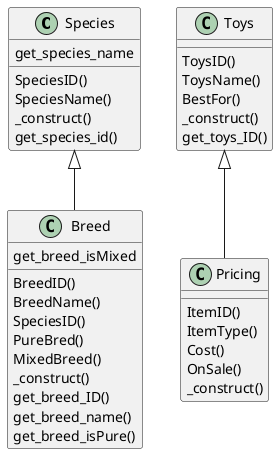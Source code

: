 @startuml

class Species {
  SpeciesID()
  SpeciesName()
  _construct()
get_species_id()
get_species_name
}

class Breed extends Species {
  BreedID()
  BreedName()
  SpeciesID()
  PureBred()
  MixedBreed()
_construct()
get_breed_ID()
get_breed_name()
get_breed_isPure()
get_breed_isMixed
}

class Toys {
  ToysID()
  ToysName()
  BestFor()
_construct()
get_toys_ID()
}

class Pricing extends Toys{
  ItemID()
  ItemType()
  Cost()
  OnSale()
_construct()
}


@enduml
